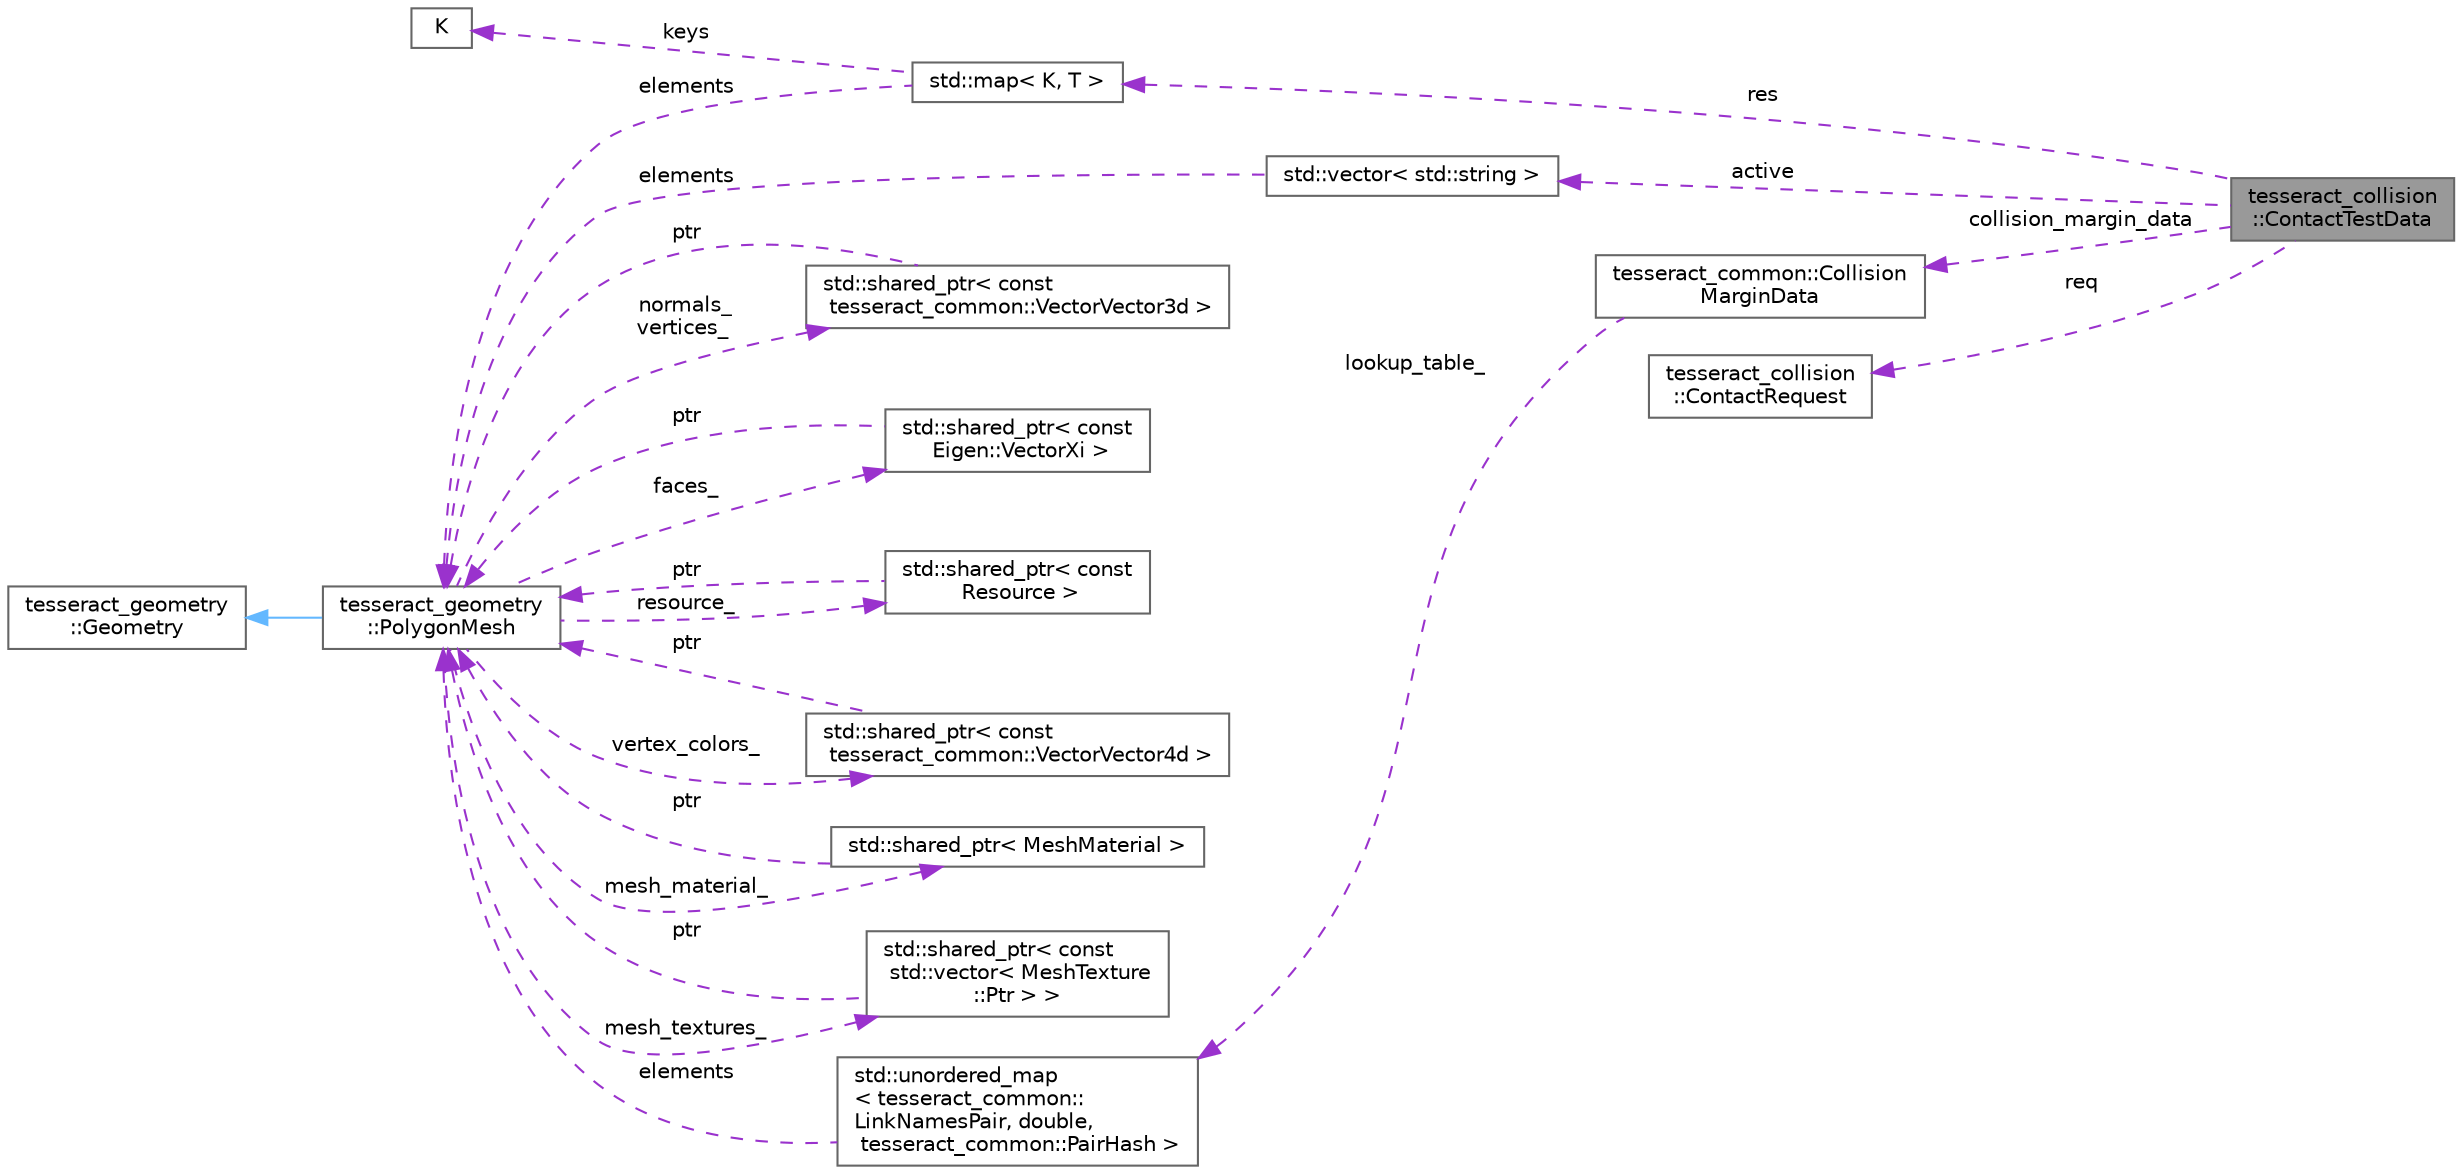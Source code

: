 digraph "tesseract_collision::ContactTestData"
{
 // LATEX_PDF_SIZE
  bgcolor="transparent";
  edge [fontname=Helvetica,fontsize=10,labelfontname=Helvetica,labelfontsize=10];
  node [fontname=Helvetica,fontsize=10,shape=box,height=0.2,width=0.4];
  rankdir="LR";
  Node1 [label="tesseract_collision\l::ContactTestData",height=0.2,width=0.4,color="gray40", fillcolor="grey60", style="filled", fontcolor="black",tooltip="This data is intended only to be used internal to the collision checkers as a container and should no..."];
  Node2 -> Node1 [dir="back",color="darkorchid3",style="dashed",label=" active" ];
  Node2 [label="std::vector\< std::string \>",height=0.2,width=0.4,color="gray40", fillcolor="white", style="filled",tooltip=" "];
  Node3 -> Node2 [dir="back",color="darkorchid3",style="dashed",label=" elements" ];
  Node3 [label="tesseract_geometry\l::PolygonMesh",height=0.2,width=0.4,color="gray40", fillcolor="white", style="filled",URL="$d8/dc9/classtesseract__geometry_1_1PolygonMesh.html",tooltip=" "];
  Node4 -> Node3 [dir="back",color="steelblue1",style="solid"];
  Node4 [label="tesseract_geometry\l::Geometry",height=0.2,width=0.4,color="gray40", fillcolor="white", style="filled",URL="$df/d1a/classtesseract__geometry_1_1Geometry.html",tooltip=" "];
  Node5 -> Node3 [dir="back",color="darkorchid3",style="dashed",label=" normals_\nvertices_" ];
  Node5 [label="std::shared_ptr\< const\l tesseract_common::VectorVector3d \>",height=0.2,width=0.4,color="gray40", fillcolor="white", style="filled",tooltip=" "];
  Node3 -> Node5 [dir="back",color="darkorchid3",style="dashed",label=" ptr" ];
  Node6 -> Node3 [dir="back",color="darkorchid3",style="dashed",label=" faces_" ];
  Node6 [label="std::shared_ptr\< const\l Eigen::VectorXi \>",height=0.2,width=0.4,color="gray40", fillcolor="white", style="filled",tooltip=" "];
  Node3 -> Node6 [dir="back",color="darkorchid3",style="dashed",label=" ptr" ];
  Node7 -> Node3 [dir="back",color="darkorchid3",style="dashed",label=" resource_" ];
  Node7 [label="std::shared_ptr\< const\l Resource \>",height=0.2,width=0.4,color="gray40", fillcolor="white", style="filled",tooltip=" "];
  Node3 -> Node7 [dir="back",color="darkorchid3",style="dashed",label=" ptr" ];
  Node8 -> Node3 [dir="back",color="darkorchid3",style="dashed",label=" vertex_colors_" ];
  Node8 [label="std::shared_ptr\< const\l tesseract_common::VectorVector4d \>",height=0.2,width=0.4,color="gray40", fillcolor="white", style="filled",tooltip=" "];
  Node3 -> Node8 [dir="back",color="darkorchid3",style="dashed",label=" ptr" ];
  Node9 -> Node3 [dir="back",color="darkorchid3",style="dashed",label=" mesh_material_" ];
  Node9 [label="std::shared_ptr\< MeshMaterial \>",height=0.2,width=0.4,color="gray40", fillcolor="white", style="filled",tooltip=" "];
  Node3 -> Node9 [dir="back",color="darkorchid3",style="dashed",label=" ptr" ];
  Node10 -> Node3 [dir="back",color="darkorchid3",style="dashed",label=" mesh_textures_" ];
  Node10 [label="std::shared_ptr\< const\l std::vector\< MeshTexture\l::Ptr \> \>",height=0.2,width=0.4,color="gray40", fillcolor="white", style="filled",tooltip=" "];
  Node3 -> Node10 [dir="back",color="darkorchid3",style="dashed",label=" ptr" ];
  Node11 -> Node1 [dir="back",color="darkorchid3",style="dashed",label=" collision_margin_data" ];
  Node11 [label="tesseract_common::Collision\lMarginData",height=0.2,width=0.4,color="gray40", fillcolor="white", style="filled",URL="$d6/dc7/classtesseract__common_1_1CollisionMarginData.html",tooltip="Stores information about how the margins allowed between collision objects."];
  Node12 -> Node11 [dir="back",color="darkorchid3",style="dashed",label=" lookup_table_" ];
  Node12 [label="std::unordered_map\l\< tesseract_common::\lLinkNamesPair, double,\l tesseract_common::PairHash \>",height=0.2,width=0.4,color="gray40", fillcolor="white", style="filled",tooltip=" "];
  Node3 -> Node12 [dir="back",color="darkorchid3",style="dashed",label=" elements" ];
  Node13 -> Node1 [dir="back",color="darkorchid3",style="dashed",label=" req" ];
  Node13 [label="tesseract_collision\l::ContactRequest",height=0.2,width=0.4,color="gray40", fillcolor="white", style="filled",URL="$da/df6/structtesseract__collision_1_1ContactRequest.html",tooltip="The ContactRequest struct."];
  Node14 -> Node1 [dir="back",color="darkorchid3",style="dashed",label=" res" ];
  Node14 [label="std::map\< K, T \>",height=0.2,width=0.4,color="gray40", fillcolor="white", style="filled",tooltip=" "];
  Node15 -> Node14 [dir="back",color="darkorchid3",style="dashed",label=" keys" ];
  Node15 [label="K",height=0.2,width=0.4,color="gray40", fillcolor="white", style="filled",tooltip=" "];
  Node3 -> Node14 [dir="back",color="darkorchid3",style="dashed",label=" elements" ];
}
